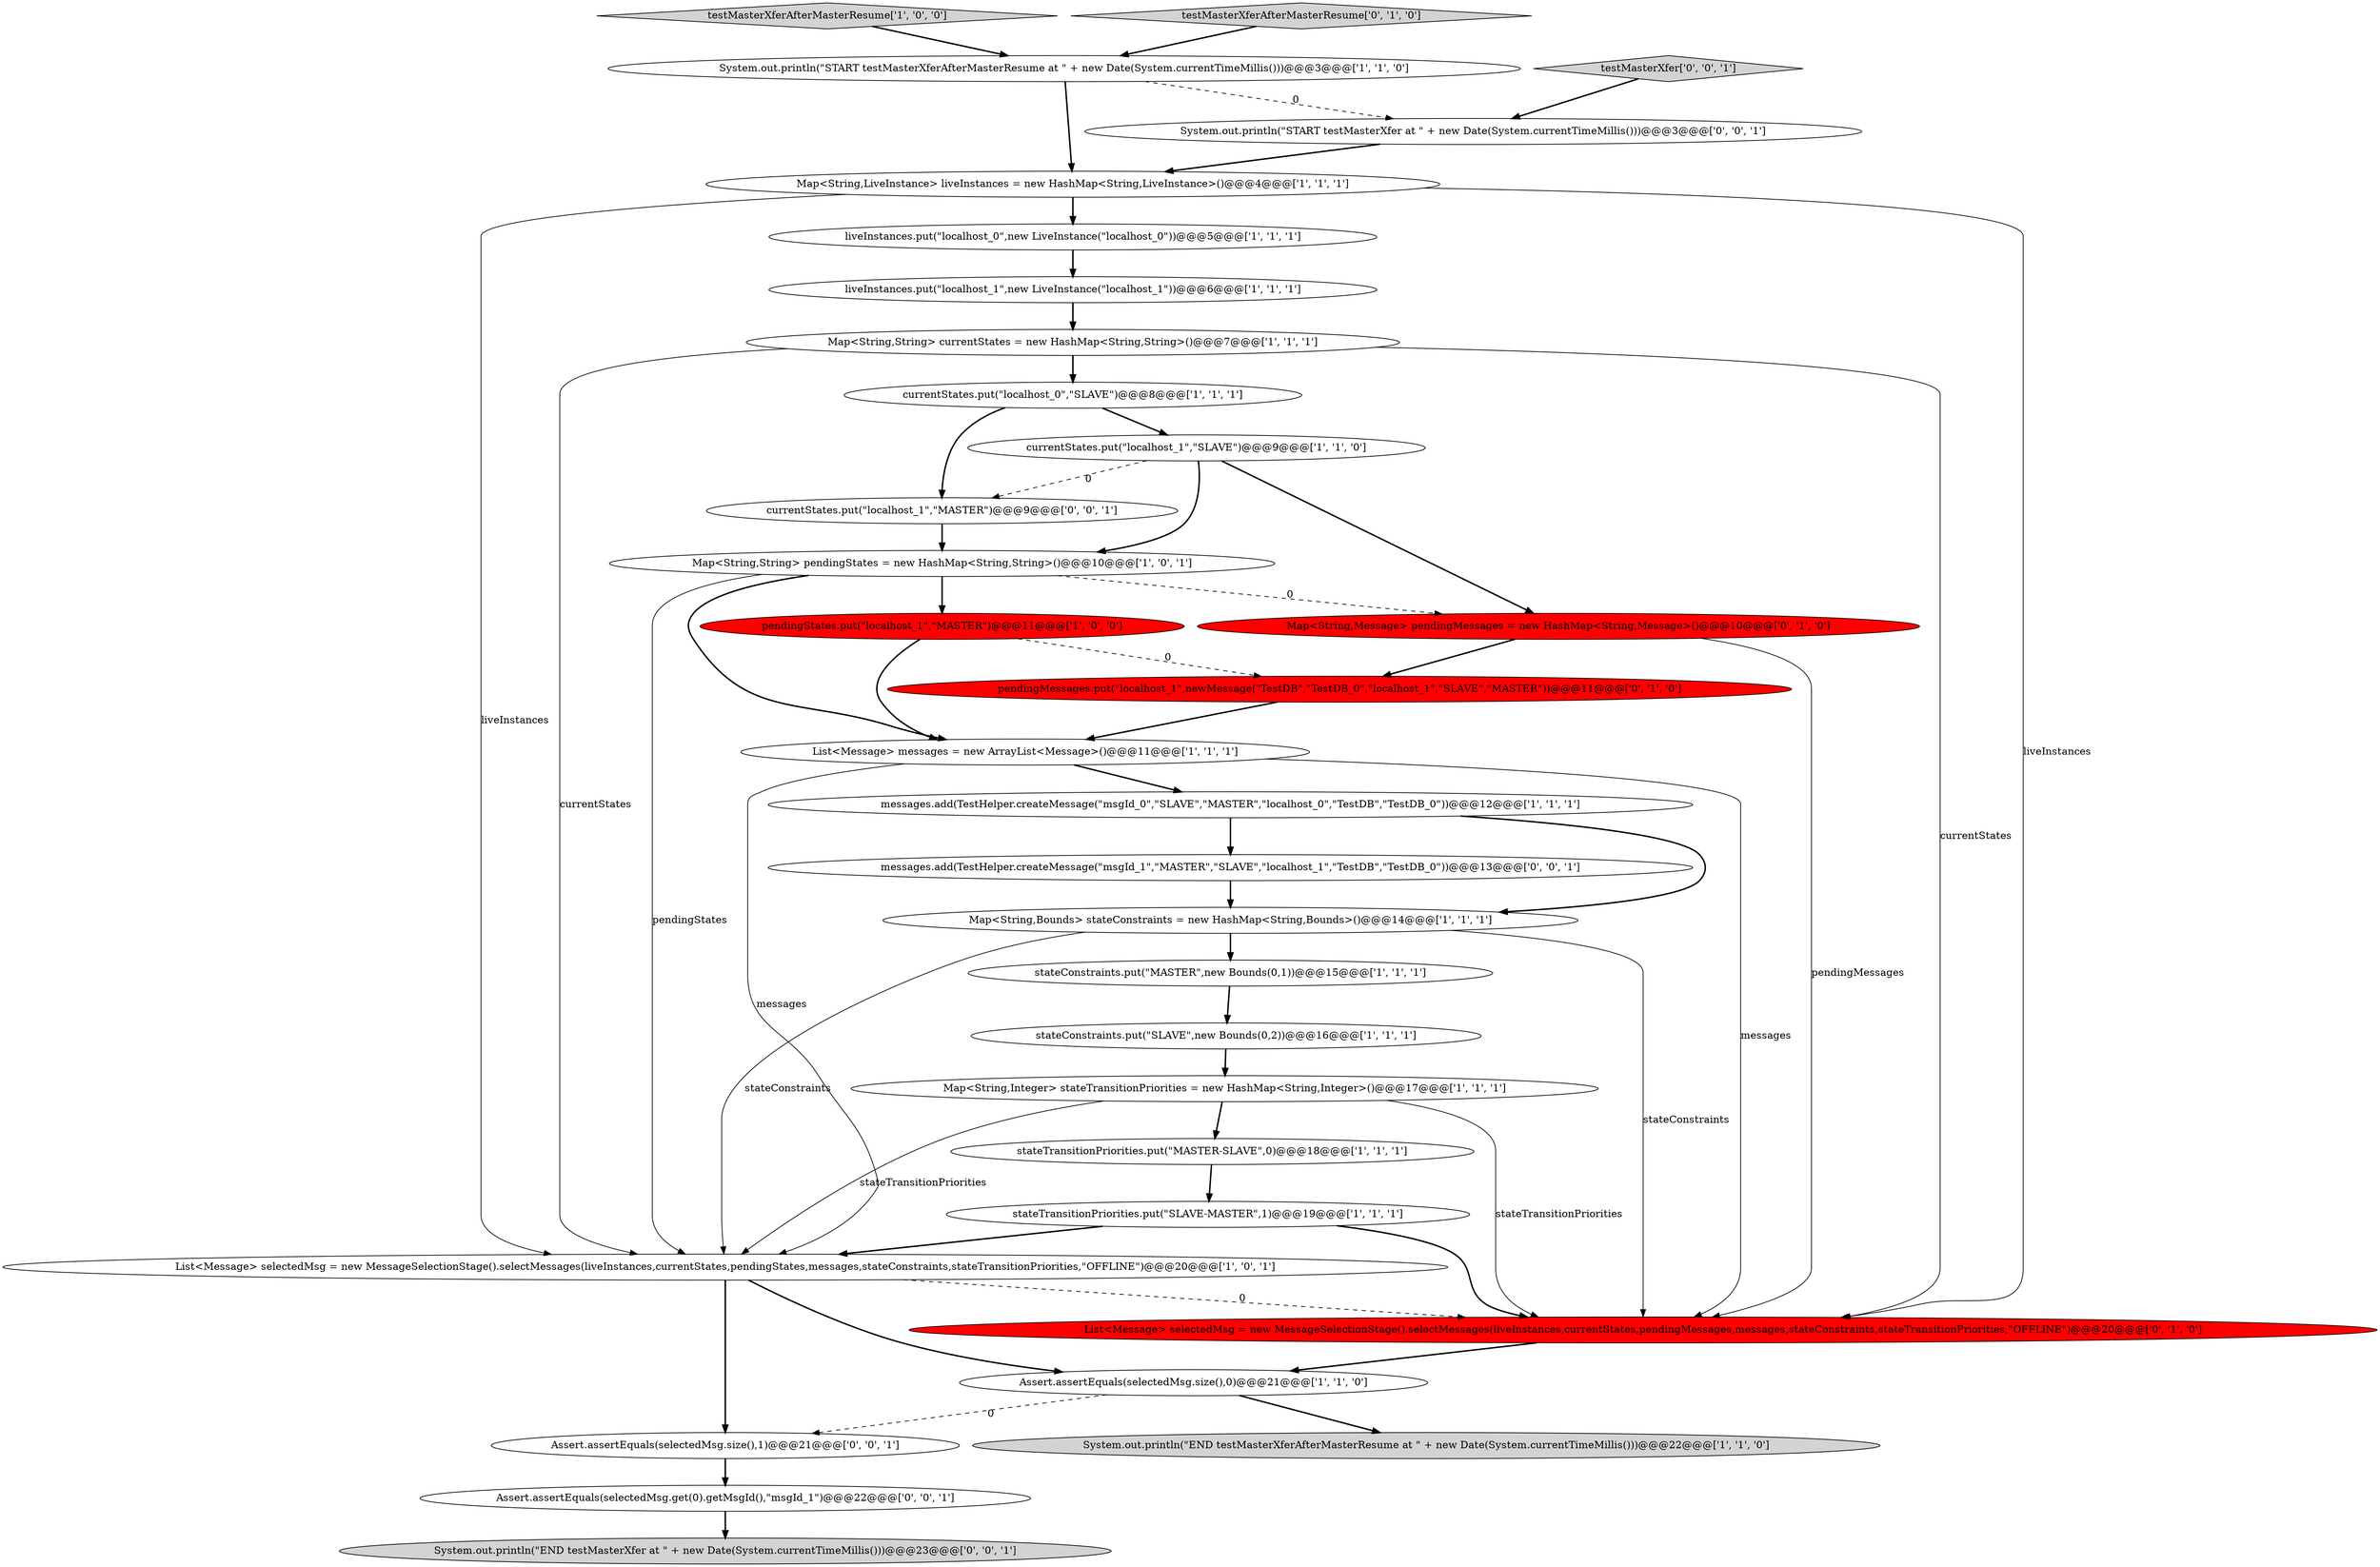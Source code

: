 digraph {
15 [style = filled, label = "messages.add(TestHelper.createMessage(\"msgId_0\",\"SLAVE\",\"MASTER\",\"localhost_0\",\"TestDB\",\"TestDB_0\"))@@@12@@@['1', '1', '1']", fillcolor = white, shape = ellipse image = "AAA0AAABBB1BBB"];
2 [style = filled, label = "testMasterXferAfterMasterResume['1', '0', '0']", fillcolor = lightgray, shape = diamond image = "AAA0AAABBB1BBB"];
17 [style = filled, label = "Map<String,Bounds> stateConstraints = new HashMap<String,Bounds>()@@@14@@@['1', '1', '1']", fillcolor = white, shape = ellipse image = "AAA0AAABBB1BBB"];
5 [style = filled, label = "Map<String,Integer> stateTransitionPriorities = new HashMap<String,Integer>()@@@17@@@['1', '1', '1']", fillcolor = white, shape = ellipse image = "AAA0AAABBB1BBB"];
31 [style = filled, label = "currentStates.put(\"localhost_1\",\"MASTER\")@@@9@@@['0', '0', '1']", fillcolor = white, shape = ellipse image = "AAA0AAABBB3BBB"];
14 [style = filled, label = "pendingStates.put(\"localhost_1\",\"MASTER\")@@@11@@@['1', '0', '0']", fillcolor = red, shape = ellipse image = "AAA1AAABBB1BBB"];
29 [style = filled, label = "Assert.assertEquals(selectedMsg.size(),1)@@@21@@@['0', '0', '1']", fillcolor = white, shape = ellipse image = "AAA0AAABBB3BBB"];
23 [style = filled, label = "testMasterXferAfterMasterResume['0', '1', '0']", fillcolor = lightgray, shape = diamond image = "AAA0AAABBB2BBB"];
10 [style = filled, label = "Map<String,String> pendingStates = new HashMap<String,String>()@@@10@@@['1', '0', '1']", fillcolor = white, shape = ellipse image = "AAA0AAABBB1BBB"];
16 [style = filled, label = "stateConstraints.put(\"SLAVE\",new Bounds(0,2))@@@16@@@['1', '1', '1']", fillcolor = white, shape = ellipse image = "AAA0AAABBB1BBB"];
18 [style = filled, label = "Map<String,LiveInstance> liveInstances = new HashMap<String,LiveInstance>()@@@4@@@['1', '1', '1']", fillcolor = white, shape = ellipse image = "AAA0AAABBB1BBB"];
6 [style = filled, label = "List<Message> selectedMsg = new MessageSelectionStage().selectMessages(liveInstances,currentStates,pendingStates,messages,stateConstraints,stateTransitionPriorities,\"OFFLINE\")@@@20@@@['1', '0', '1']", fillcolor = white, shape = ellipse image = "AAA0AAABBB1BBB"];
24 [style = filled, label = "pendingMessages.put(\"localhost_1\",newMessage(\"TestDB\",\"TestDB_0\",\"localhost_1\",\"SLAVE\",\"MASTER\"))@@@11@@@['0', '1', '0']", fillcolor = red, shape = ellipse image = "AAA1AAABBB2BBB"];
21 [style = filled, label = "Map<String,Message> pendingMessages = new HashMap<String,Message>()@@@10@@@['0', '1', '0']", fillcolor = red, shape = ellipse image = "AAA1AAABBB2BBB"];
19 [style = filled, label = "Map<String,String> currentStates = new HashMap<String,String>()@@@7@@@['1', '1', '1']", fillcolor = white, shape = ellipse image = "AAA0AAABBB1BBB"];
7 [style = filled, label = "currentStates.put(\"localhost_0\",\"SLAVE\")@@@8@@@['1', '1', '1']", fillcolor = white, shape = ellipse image = "AAA0AAABBB1BBB"];
8 [style = filled, label = "stateTransitionPriorities.put(\"SLAVE-MASTER\",1)@@@19@@@['1', '1', '1']", fillcolor = white, shape = ellipse image = "AAA0AAABBB1BBB"];
4 [style = filled, label = "liveInstances.put(\"localhost_1\",new LiveInstance(\"localhost_1\"))@@@6@@@['1', '1', '1']", fillcolor = white, shape = ellipse image = "AAA0AAABBB1BBB"];
12 [style = filled, label = "List<Message> messages = new ArrayList<Message>()@@@11@@@['1', '1', '1']", fillcolor = white, shape = ellipse image = "AAA0AAABBB1BBB"];
3 [style = filled, label = "stateConstraints.put(\"MASTER\",new Bounds(0,1))@@@15@@@['1', '1', '1']", fillcolor = white, shape = ellipse image = "AAA0AAABBB1BBB"];
11 [style = filled, label = "System.out.println(\"START testMasterXferAfterMasterResume at \" + new Date(System.currentTimeMillis()))@@@3@@@['1', '1', '0']", fillcolor = white, shape = ellipse image = "AAA0AAABBB1BBB"];
25 [style = filled, label = "messages.add(TestHelper.createMessage(\"msgId_1\",\"MASTER\",\"SLAVE\",\"localhost_1\",\"TestDB\",\"TestDB_0\"))@@@13@@@['0', '0', '1']", fillcolor = white, shape = ellipse image = "AAA0AAABBB3BBB"];
9 [style = filled, label = "liveInstances.put(\"localhost_0\",new LiveInstance(\"localhost_0\"))@@@5@@@['1', '1', '1']", fillcolor = white, shape = ellipse image = "AAA0AAABBB1BBB"];
28 [style = filled, label = "testMasterXfer['0', '0', '1']", fillcolor = lightgray, shape = diamond image = "AAA0AAABBB3BBB"];
1 [style = filled, label = "System.out.println(\"END testMasterXferAfterMasterResume at \" + new Date(System.currentTimeMillis()))@@@22@@@['1', '1', '0']", fillcolor = lightgray, shape = ellipse image = "AAA0AAABBB1BBB"];
26 [style = filled, label = "System.out.println(\"START testMasterXfer at \" + new Date(System.currentTimeMillis()))@@@3@@@['0', '0', '1']", fillcolor = white, shape = ellipse image = "AAA0AAABBB3BBB"];
27 [style = filled, label = "Assert.assertEquals(selectedMsg.get(0).getMsgId(),\"msgId_1\")@@@22@@@['0', '0', '1']", fillcolor = white, shape = ellipse image = "AAA0AAABBB3BBB"];
20 [style = filled, label = "stateTransitionPriorities.put(\"MASTER-SLAVE\",0)@@@18@@@['1', '1', '1']", fillcolor = white, shape = ellipse image = "AAA0AAABBB1BBB"];
0 [style = filled, label = "currentStates.put(\"localhost_1\",\"SLAVE\")@@@9@@@['1', '1', '0']", fillcolor = white, shape = ellipse image = "AAA0AAABBB1BBB"];
13 [style = filled, label = "Assert.assertEquals(selectedMsg.size(),0)@@@21@@@['1', '1', '0']", fillcolor = white, shape = ellipse image = "AAA0AAABBB1BBB"];
22 [style = filled, label = "List<Message> selectedMsg = new MessageSelectionStage().selectMessages(liveInstances,currentStates,pendingMessages,messages,stateConstraints,stateTransitionPriorities,\"OFFLINE\")@@@20@@@['0', '1', '0']", fillcolor = red, shape = ellipse image = "AAA1AAABBB2BBB"];
30 [style = filled, label = "System.out.println(\"END testMasterXfer at \" + new Date(System.currentTimeMillis()))@@@23@@@['0', '0', '1']", fillcolor = lightgray, shape = ellipse image = "AAA0AAABBB3BBB"];
21->22 [style = solid, label="pendingMessages"];
14->24 [style = dashed, label="0"];
24->12 [style = bold, label=""];
10->6 [style = solid, label="pendingStates"];
10->21 [style = dashed, label="0"];
5->20 [style = bold, label=""];
10->14 [style = bold, label=""];
17->22 [style = solid, label="stateConstraints"];
15->25 [style = bold, label=""];
17->6 [style = solid, label="stateConstraints"];
13->29 [style = dashed, label="0"];
9->4 [style = bold, label=""];
27->30 [style = bold, label=""];
11->26 [style = dashed, label="0"];
12->15 [style = bold, label=""];
4->19 [style = bold, label=""];
28->26 [style = bold, label=""];
7->0 [style = bold, label=""];
8->6 [style = bold, label=""];
0->21 [style = bold, label=""];
21->24 [style = bold, label=""];
7->31 [style = bold, label=""];
12->6 [style = solid, label="messages"];
3->16 [style = bold, label=""];
25->17 [style = bold, label=""];
6->22 [style = dashed, label="0"];
13->1 [style = bold, label=""];
11->18 [style = bold, label=""];
6->29 [style = bold, label=""];
8->22 [style = bold, label=""];
19->6 [style = solid, label="currentStates"];
29->27 [style = bold, label=""];
15->17 [style = bold, label=""];
0->10 [style = bold, label=""];
20->8 [style = bold, label=""];
31->10 [style = bold, label=""];
10->12 [style = bold, label=""];
18->6 [style = solid, label="liveInstances"];
6->13 [style = bold, label=""];
14->12 [style = bold, label=""];
5->22 [style = solid, label="stateTransitionPriorities"];
18->22 [style = solid, label="liveInstances"];
0->31 [style = dashed, label="0"];
18->9 [style = bold, label=""];
19->22 [style = solid, label="currentStates"];
17->3 [style = bold, label=""];
16->5 [style = bold, label=""];
23->11 [style = bold, label=""];
12->22 [style = solid, label="messages"];
19->7 [style = bold, label=""];
5->6 [style = solid, label="stateTransitionPriorities"];
2->11 [style = bold, label=""];
22->13 [style = bold, label=""];
26->18 [style = bold, label=""];
}
